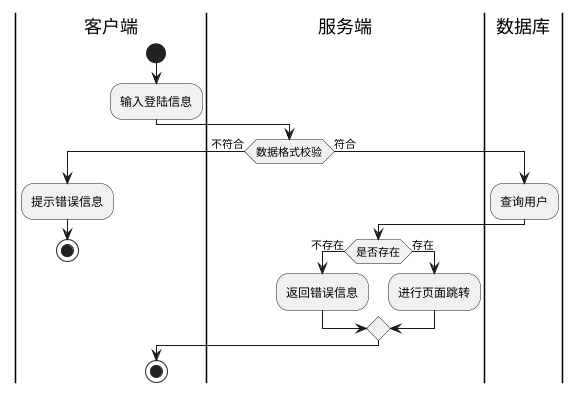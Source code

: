 @startuml
|客户端|
start
:输入登陆信息;
|服务端|
if (数据格式校验) then (不符合)
|客户端|
  :提示错误信息;
  stop
else (符合)
|数据库|
  :查询用户;
|服务端|
  if (是否存在) then (不存在)
    :返回错误信息;
  else (存在)
    :进行页面跳转;
  endif
endif
|客户端|
stop
@enduml